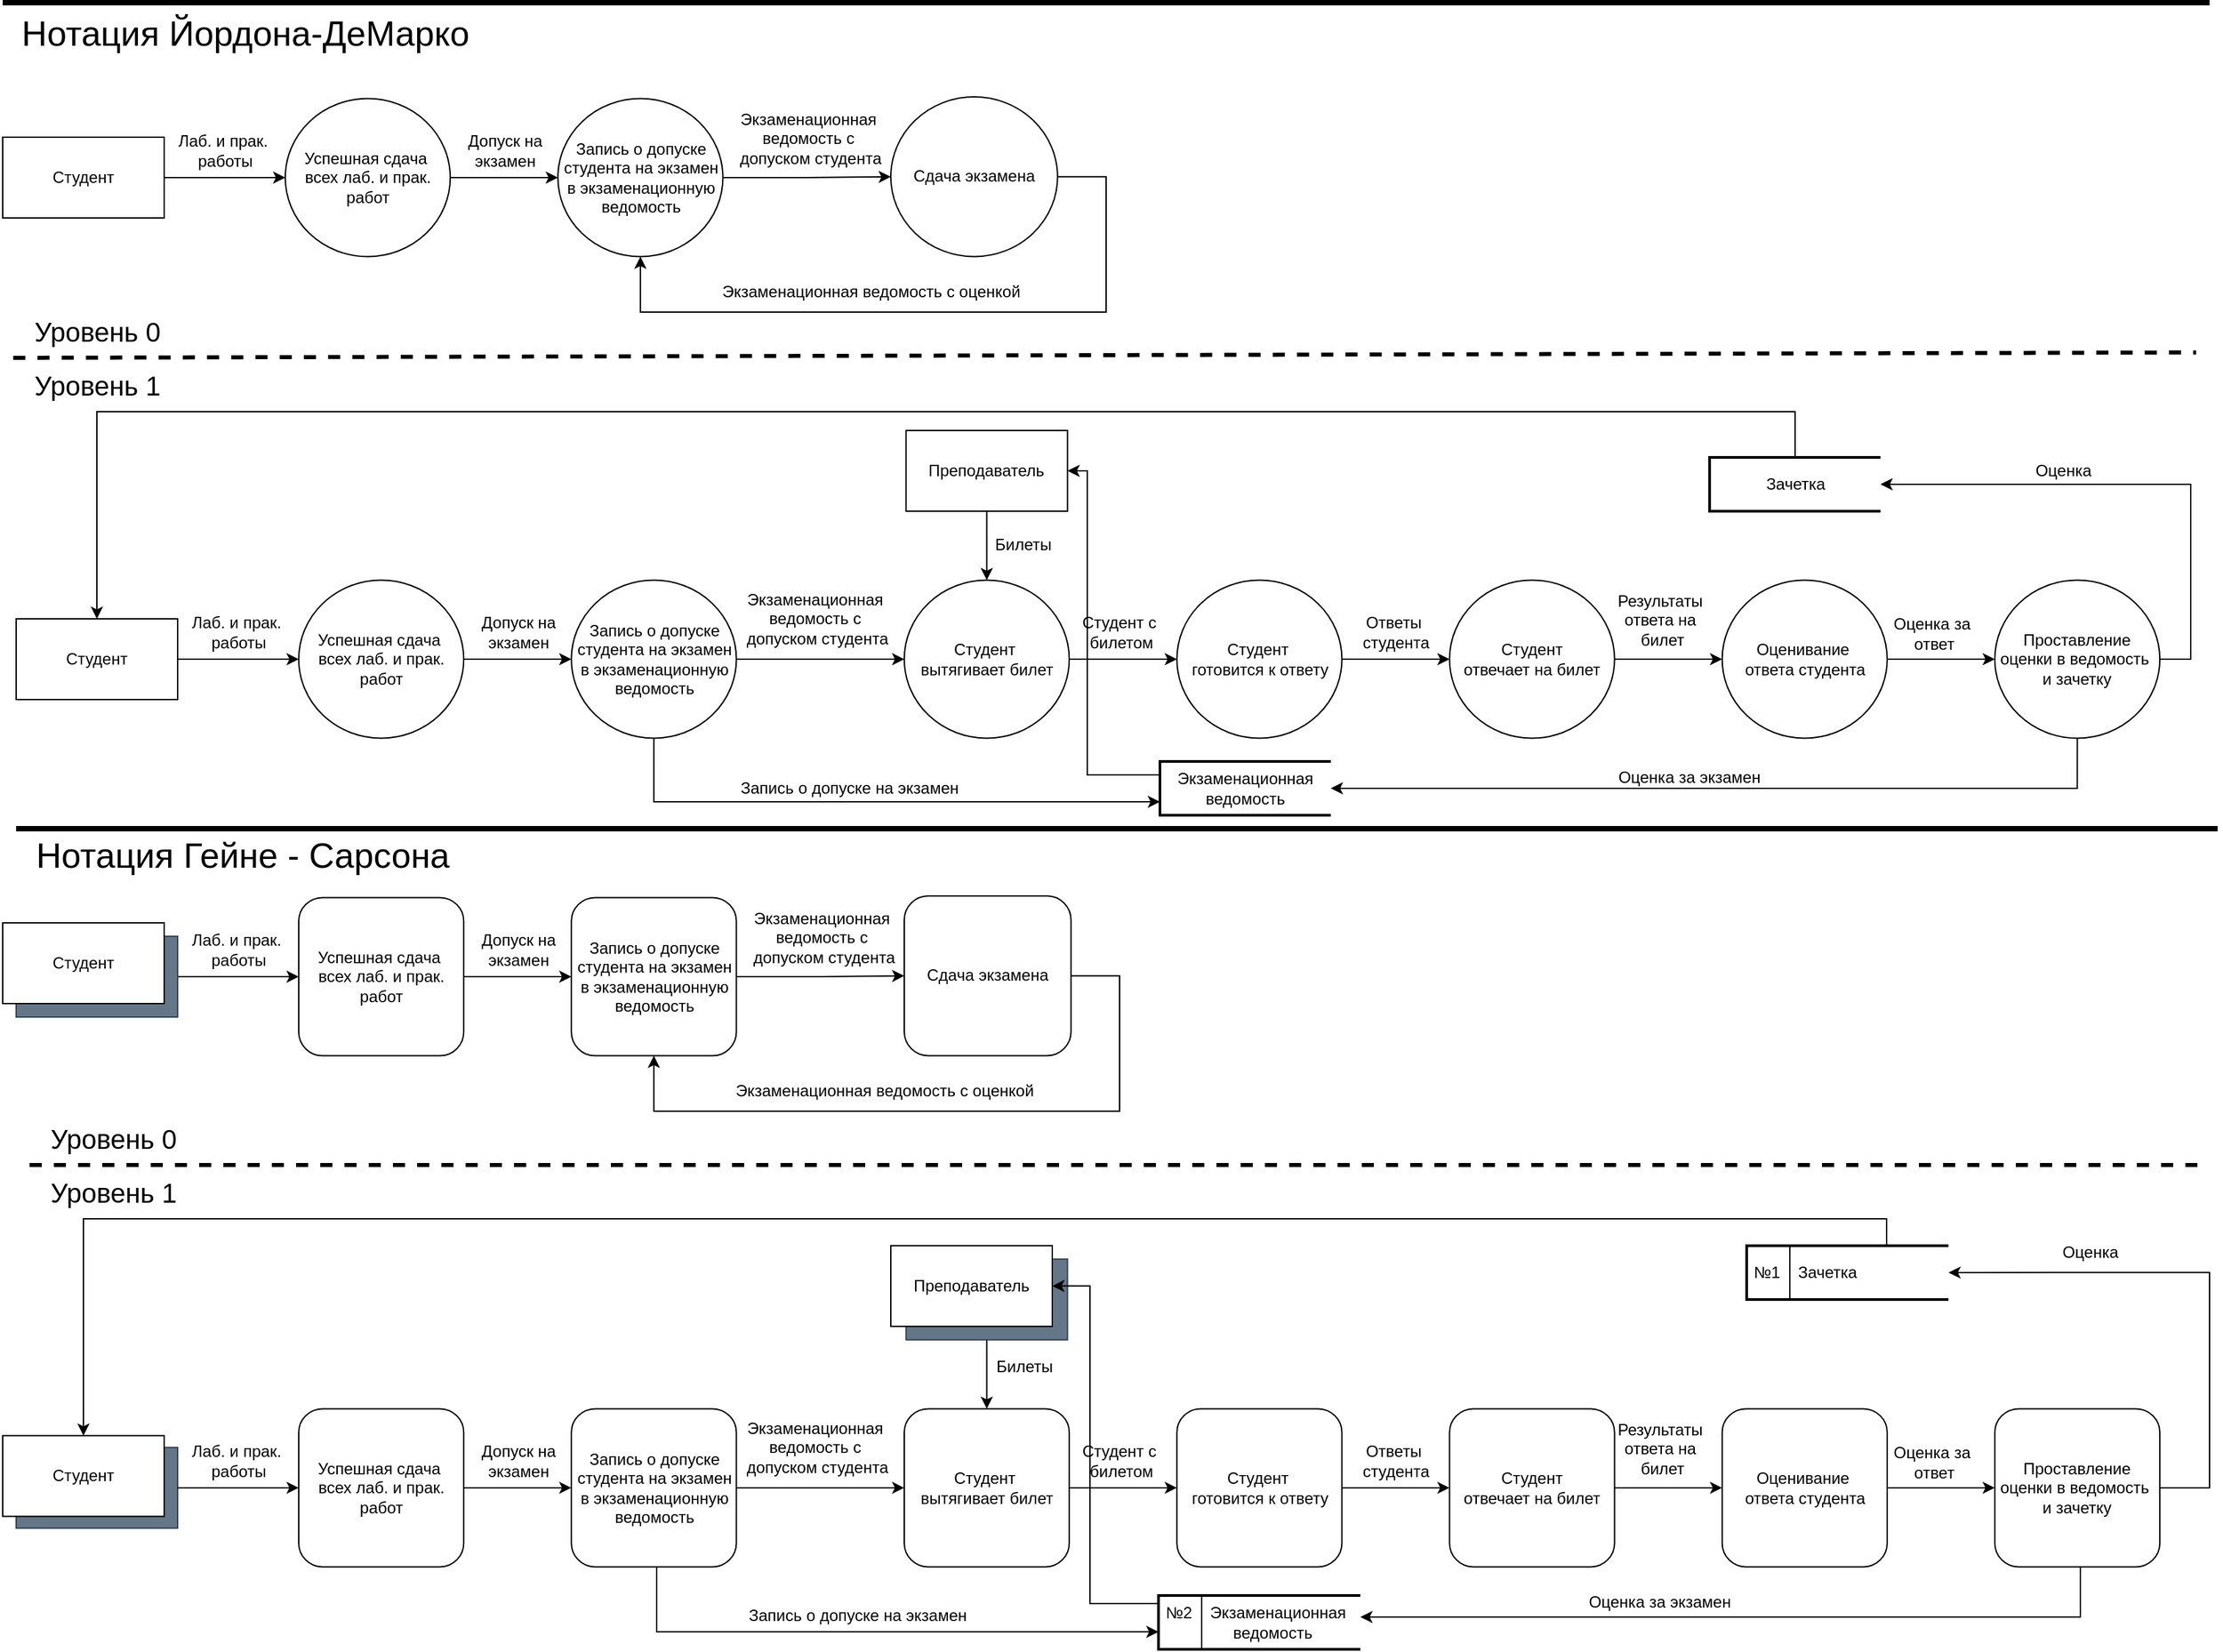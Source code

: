 <mxfile version="25.0.0">
  <diagram name="Page-1" id="oTnPkeFGtqEeM7Vt4WTT">
    <mxGraphModel dx="2808" dy="1420" grid="1" gridSize="10" guides="1" tooltips="1" connect="1" arrows="1" fold="1" page="1" pageScale="1" pageWidth="827" pageHeight="1169" math="0" shadow="0">
      <root>
        <mxCell id="0" />
        <mxCell id="1" parent="0" />
        <mxCell id="UvOJ4Zr5yNdWA1dMGMPs-3" value="" style="edgeStyle=orthogonalEdgeStyle;rounded=0;orthogonalLoop=1;jettySize=auto;html=1;entryX=0;entryY=0.5;entryDx=0;entryDy=0;" parent="1" source="UvOJ4Zr5yNdWA1dMGMPs-1" target="UvOJ4Zr5yNdWA1dMGMPs-8" edge="1">
          <mxGeometry relative="1" as="geometry">
            <mxPoint x="200.0" y="123.771" as="targetPoint" />
          </mxGeometry>
        </mxCell>
        <mxCell id="UvOJ4Zr5yNdWA1dMGMPs-1" value="Студент" style="rounded=0;whiteSpace=wrap;html=1;" parent="1" vertex="1">
          <mxGeometry x="10" y="110" width="120" height="60" as="geometry" />
        </mxCell>
        <mxCell id="UvOJ4Zr5yNdWA1dMGMPs-10" value="" style="edgeStyle=orthogonalEdgeStyle;rounded=0;orthogonalLoop=1;jettySize=auto;html=1;" parent="1" source="UvOJ4Zr5yNdWA1dMGMPs-8" target="UvOJ4Zr5yNdWA1dMGMPs-9" edge="1">
          <mxGeometry relative="1" as="geometry" />
        </mxCell>
        <mxCell id="UvOJ4Zr5yNdWA1dMGMPs-8" value="Успешная сдача&amp;nbsp;&lt;div&gt;всех лаб. и прак. работ&lt;/div&gt;" style="ellipse;whiteSpace=wrap;html=1;rounded=0;" parent="1" vertex="1">
          <mxGeometry x="220" y="81.25" width="122.61" height="117.5" as="geometry" />
        </mxCell>
        <mxCell id="UvOJ4Zr5yNdWA1dMGMPs-12" value="" style="edgeStyle=orthogonalEdgeStyle;rounded=0;orthogonalLoop=1;jettySize=auto;html=1;" parent="1" source="UvOJ4Zr5yNdWA1dMGMPs-9" target="UvOJ4Zr5yNdWA1dMGMPs-11" edge="1">
          <mxGeometry relative="1" as="geometry" />
        </mxCell>
        <mxCell id="UvOJ4Zr5yNdWA1dMGMPs-9" value="Запись о допуске студента на экзамен в экзаменационную ведомость" style="ellipse;whiteSpace=wrap;html=1;rounded=0;" parent="1" vertex="1">
          <mxGeometry x="422.61" y="81.25" width="122.61" height="117.5" as="geometry" />
        </mxCell>
        <mxCell id="UvOJ4Zr5yNdWA1dMGMPs-13" style="edgeStyle=orthogonalEdgeStyle;rounded=0;orthogonalLoop=1;jettySize=auto;html=1;entryX=0.5;entryY=1;entryDx=0;entryDy=0;exitX=1;exitY=0.5;exitDx=0;exitDy=0;" parent="1" source="UvOJ4Zr5yNdWA1dMGMPs-11" target="UvOJ4Zr5yNdWA1dMGMPs-9" edge="1">
          <mxGeometry relative="1" as="geometry">
            <mxPoint x="670" y="370" as="targetPoint" />
            <mxPoint x="830" y="130" as="sourcePoint" />
            <Array as="points">
              <mxPoint x="830" y="139" />
              <mxPoint x="830" y="240" />
              <mxPoint x="484" y="240" />
            </Array>
          </mxGeometry>
        </mxCell>
        <mxCell id="UvOJ4Zr5yNdWA1dMGMPs-11" value="Сдача экзамена" style="ellipse;whiteSpace=wrap;html=1;rounded=0;" parent="1" vertex="1">
          <mxGeometry x="670" y="80" width="123.91" height="118.75" as="geometry" />
        </mxCell>
        <mxCell id="UvOJ4Zr5yNdWA1dMGMPs-15" value="Лаб. и прак.&amp;nbsp;&lt;div&gt;работы&lt;/div&gt;" style="text;html=1;align=center;verticalAlign=middle;resizable=0;points=[];autosize=1;strokeColor=none;fillColor=none;" parent="1" vertex="1">
          <mxGeometry x="130" y="100" width="90" height="40" as="geometry" />
        </mxCell>
        <mxCell id="UvOJ4Zr5yNdWA1dMGMPs-16" value="Допуск на&lt;br&gt;экзамен" style="text;html=1;align=center;verticalAlign=middle;resizable=0;points=[];autosize=1;strokeColor=none;fillColor=none;" parent="1" vertex="1">
          <mxGeometry x="342.61" y="100" width="80" height="40" as="geometry" />
        </mxCell>
        <mxCell id="UvOJ4Zr5yNdWA1dMGMPs-17" value="Экзаменационная&amp;nbsp;&lt;div&gt;ведомость с&amp;nbsp;&lt;/div&gt;&lt;div&gt;допуском студента&lt;/div&gt;" style="text;html=1;align=center;verticalAlign=middle;resizable=0;points=[];autosize=1;strokeColor=none;fillColor=none;" parent="1" vertex="1">
          <mxGeometry x="545.22" y="81.25" width="130" height="60" as="geometry" />
        </mxCell>
        <mxCell id="UvOJ4Zr5yNdWA1dMGMPs-19" value="Экзаменационная ведомость с оценкой" style="text;html=1;align=center;verticalAlign=middle;resizable=0;points=[];autosize=1;strokeColor=none;fillColor=none;" parent="1" vertex="1">
          <mxGeometry x="530" y="210" width="250" height="30" as="geometry" />
        </mxCell>
        <mxCell id="UvOJ4Zr5yNdWA1dMGMPs-20" value="Студент" style="rounded=0;whiteSpace=wrap;html=1;" parent="1" vertex="1">
          <mxGeometry x="20" y="468" width="120" height="60" as="geometry" />
        </mxCell>
        <mxCell id="UvOJ4Zr5yNdWA1dMGMPs-21" value="" style="edgeStyle=orthogonalEdgeStyle;rounded=0;orthogonalLoop=1;jettySize=auto;html=1;entryX=0;entryY=0.5;entryDx=0;entryDy=0;" parent="1" source="UvOJ4Zr5yNdWA1dMGMPs-20" target="UvOJ4Zr5yNdWA1dMGMPs-23" edge="1">
          <mxGeometry relative="1" as="geometry">
            <mxPoint x="140" y="498" as="sourcePoint" />
            <mxPoint x="210.0" y="481.771" as="targetPoint" />
          </mxGeometry>
        </mxCell>
        <mxCell id="UvOJ4Zr5yNdWA1dMGMPs-22" value="" style="edgeStyle=orthogonalEdgeStyle;rounded=0;orthogonalLoop=1;jettySize=auto;html=1;" parent="1" source="UvOJ4Zr5yNdWA1dMGMPs-23" target="UvOJ4Zr5yNdWA1dMGMPs-25" edge="1">
          <mxGeometry relative="1" as="geometry" />
        </mxCell>
        <mxCell id="UvOJ4Zr5yNdWA1dMGMPs-23" value="Успешная сдача&amp;nbsp;&lt;div&gt;всех лаб. и прак. работ&lt;/div&gt;" style="ellipse;whiteSpace=wrap;html=1;rounded=0;" parent="1" vertex="1">
          <mxGeometry x="230" y="439.25" width="122.61" height="117.5" as="geometry" />
        </mxCell>
        <mxCell id="UvOJ4Zr5yNdWA1dMGMPs-30" value="" style="edgeStyle=orthogonalEdgeStyle;rounded=0;orthogonalLoop=1;jettySize=auto;html=1;" parent="1" source="UvOJ4Zr5yNdWA1dMGMPs-25" target="UvOJ4Zr5yNdWA1dMGMPs-29" edge="1">
          <mxGeometry relative="1" as="geometry" />
        </mxCell>
        <mxCell id="UvOJ4Zr5yNdWA1dMGMPs-25" value="Запись о допуске студента на экзамен в экзаменационную ведомость" style="ellipse;whiteSpace=wrap;html=1;rounded=0;" parent="1" vertex="1">
          <mxGeometry x="432.61" y="439.25" width="122.61" height="117.5" as="geometry" />
        </mxCell>
        <mxCell id="UvOJ4Zr5yNdWA1dMGMPs-26" value="Лаб. и прак.&amp;nbsp;&lt;div&gt;работы&lt;/div&gt;" style="text;html=1;align=center;verticalAlign=middle;resizable=0;points=[];autosize=1;strokeColor=none;fillColor=none;" parent="1" vertex="1">
          <mxGeometry x="140" y="458" width="90" height="40" as="geometry" />
        </mxCell>
        <mxCell id="UvOJ4Zr5yNdWA1dMGMPs-27" value="Допуск на&lt;br&gt;экзамен" style="text;html=1;align=center;verticalAlign=middle;resizable=0;points=[];autosize=1;strokeColor=none;fillColor=none;" parent="1" vertex="1">
          <mxGeometry x="352.61" y="458" width="80" height="40" as="geometry" />
        </mxCell>
        <mxCell id="UvOJ4Zr5yNdWA1dMGMPs-28" value="Экзаменационная&amp;nbsp;&lt;div&gt;ведомость с&amp;nbsp;&lt;/div&gt;&lt;div&gt;допуском студента&lt;/div&gt;" style="text;html=1;align=center;verticalAlign=middle;resizable=0;points=[];autosize=1;strokeColor=none;fillColor=none;" parent="1" vertex="1">
          <mxGeometry x="550" y="438" width="130" height="60" as="geometry" />
        </mxCell>
        <mxCell id="UvOJ4Zr5yNdWA1dMGMPs-38" value="" style="edgeStyle=orthogonalEdgeStyle;rounded=0;orthogonalLoop=1;jettySize=auto;html=1;" parent="1" source="UvOJ4Zr5yNdWA1dMGMPs-29" target="UvOJ4Zr5yNdWA1dMGMPs-37" edge="1">
          <mxGeometry relative="1" as="geometry" />
        </mxCell>
        <mxCell id="UvOJ4Zr5yNdWA1dMGMPs-29" value="Студент&amp;nbsp;&lt;div&gt;вытягивает билет&lt;/div&gt;" style="ellipse;whiteSpace=wrap;html=1;rounded=0;" parent="1" vertex="1">
          <mxGeometry x="680" y="439.25" width="122.61" height="117.5" as="geometry" />
        </mxCell>
        <mxCell id="UvOJ4Zr5yNdWA1dMGMPs-36" value="" style="edgeStyle=orthogonalEdgeStyle;rounded=0;orthogonalLoop=1;jettySize=auto;html=1;" parent="1" source="UvOJ4Zr5yNdWA1dMGMPs-35" target="UvOJ4Zr5yNdWA1dMGMPs-29" edge="1">
          <mxGeometry relative="1" as="geometry" />
        </mxCell>
        <mxCell id="UvOJ4Zr5yNdWA1dMGMPs-35" value="Преподаватель" style="rounded=0;whiteSpace=wrap;html=1;" parent="1" vertex="1">
          <mxGeometry x="681.31" y="328" width="120" height="60" as="geometry" />
        </mxCell>
        <mxCell id="UvOJ4Zr5yNdWA1dMGMPs-41" value="" style="edgeStyle=orthogonalEdgeStyle;rounded=0;orthogonalLoop=1;jettySize=auto;html=1;" parent="1" source="UvOJ4Zr5yNdWA1dMGMPs-37" target="UvOJ4Zr5yNdWA1dMGMPs-40" edge="1">
          <mxGeometry relative="1" as="geometry" />
        </mxCell>
        <mxCell id="UvOJ4Zr5yNdWA1dMGMPs-37" value="Студент&amp;nbsp;&lt;div&gt;готовится к ответу&lt;/div&gt;" style="ellipse;whiteSpace=wrap;html=1;rounded=0;" parent="1" vertex="1">
          <mxGeometry x="882.61" y="439.25" width="122.61" height="117.5" as="geometry" />
        </mxCell>
        <mxCell id="UvOJ4Zr5yNdWA1dMGMPs-39" value="Студент с&amp;nbsp;&lt;div&gt;билетом&lt;/div&gt;" style="text;html=1;align=center;verticalAlign=middle;resizable=0;points=[];autosize=1;strokeColor=none;fillColor=none;" parent="1" vertex="1">
          <mxGeometry x="801.31" y="458" width="80" height="40" as="geometry" />
        </mxCell>
        <mxCell id="UvOJ4Zr5yNdWA1dMGMPs-44" value="" style="edgeStyle=orthogonalEdgeStyle;rounded=0;orthogonalLoop=1;jettySize=auto;html=1;" parent="1" source="UvOJ4Zr5yNdWA1dMGMPs-40" target="UvOJ4Zr5yNdWA1dMGMPs-43" edge="1">
          <mxGeometry relative="1" as="geometry" />
        </mxCell>
        <mxCell id="UvOJ4Zr5yNdWA1dMGMPs-40" value="Студент&lt;div&gt;отвечает на билет&lt;/div&gt;" style="ellipse;whiteSpace=wrap;html=1;rounded=0;" parent="1" vertex="1">
          <mxGeometry x="1085.22" y="439.25" width="122.61" height="117.5" as="geometry" />
        </mxCell>
        <mxCell id="UvOJ4Zr5yNdWA1dMGMPs-42" value="Ответы&amp;nbsp;&lt;div&gt;студента&lt;/div&gt;" style="text;html=1;align=center;verticalAlign=middle;resizable=0;points=[];autosize=1;strokeColor=none;fillColor=none;" parent="1" vertex="1">
          <mxGeometry x="1010.22" y="458" width="70" height="40" as="geometry" />
        </mxCell>
        <mxCell id="UvOJ4Zr5yNdWA1dMGMPs-47" value="" style="edgeStyle=orthogonalEdgeStyle;rounded=0;orthogonalLoop=1;jettySize=auto;html=1;" parent="1" source="UvOJ4Zr5yNdWA1dMGMPs-43" target="UvOJ4Zr5yNdWA1dMGMPs-46" edge="1">
          <mxGeometry relative="1" as="geometry" />
        </mxCell>
        <mxCell id="UvOJ4Zr5yNdWA1dMGMPs-43" value="Оценивание&amp;nbsp;&lt;div&gt;ответа студента&lt;/div&gt;" style="ellipse;whiteSpace=wrap;html=1;rounded=0;" parent="1" vertex="1">
          <mxGeometry x="1287.83" y="439.25" width="122.61" height="117.5" as="geometry" />
        </mxCell>
        <mxCell id="UvOJ4Zr5yNdWA1dMGMPs-45" value="Результаты&amp;nbsp;&lt;div&gt;ответа на&amp;nbsp;&lt;/div&gt;&lt;div&gt;билет&lt;/div&gt;" style="text;html=1;align=center;verticalAlign=middle;resizable=0;points=[];autosize=1;strokeColor=none;fillColor=none;" parent="1" vertex="1">
          <mxGeometry x="1197.83" y="439.25" width="90" height="60" as="geometry" />
        </mxCell>
        <mxCell id="UvOJ4Zr5yNdWA1dMGMPs-56" style="edgeStyle=orthogonalEdgeStyle;rounded=0;orthogonalLoop=1;jettySize=auto;html=1;entryX=1;entryY=0.5;entryDx=0;entryDy=0;entryPerimeter=0;" parent="1" source="UvOJ4Zr5yNdWA1dMGMPs-46" target="eCIJfZwt0qV0czfXIvJW-3" edge="1">
          <mxGeometry relative="1" as="geometry">
            <mxPoint x="1530" y="818" as="targetPoint" />
            <Array as="points">
              <mxPoint x="1552" y="594" />
              <mxPoint x="1010" y="594" />
            </Array>
          </mxGeometry>
        </mxCell>
        <mxCell id="UvOJ4Zr5yNdWA1dMGMPs-46" value="Проставление оценки&amp;nbsp;&lt;span style=&quot;background-color: initial;&quot;&gt;в ведомость&amp;nbsp;&lt;/span&gt;&lt;div&gt;&lt;span style=&quot;background-color: initial;&quot;&gt;и зачетку&lt;/span&gt;&lt;/div&gt;" style="ellipse;whiteSpace=wrap;html=1;rounded=0;" parent="1" vertex="1">
          <mxGeometry x="1490.44" y="439.25" width="122.61" height="117.5" as="geometry" />
        </mxCell>
        <mxCell id="UvOJ4Zr5yNdWA1dMGMPs-48" value="Оценка за&amp;nbsp;&lt;div&gt;ответ&lt;/div&gt;" style="text;html=1;align=center;verticalAlign=middle;resizable=0;points=[];autosize=1;strokeColor=none;fillColor=none;" parent="1" vertex="1">
          <mxGeometry x="1405.44" y="459.25" width="80" height="40" as="geometry" />
        </mxCell>
        <mxCell id="eCIJfZwt0qV0czfXIvJW-14" style="edgeStyle=orthogonalEdgeStyle;rounded=0;orthogonalLoop=1;jettySize=auto;html=1;" edge="1" parent="1" source="UvOJ4Zr5yNdWA1dMGMPs-51" target="UvOJ4Zr5yNdWA1dMGMPs-20">
          <mxGeometry relative="1" as="geometry">
            <Array as="points">
              <mxPoint x="1342" y="314" />
              <mxPoint x="80" y="314" />
            </Array>
          </mxGeometry>
        </mxCell>
        <mxCell id="UvOJ4Zr5yNdWA1dMGMPs-51" value="Зачетка" style="strokeWidth=2;html=1;shape=mxgraph.flowchart.annotation_1;align=center;pointerEvents=1;" parent="1" vertex="1">
          <mxGeometry x="1278.49" y="348" width="126.95" height="40" as="geometry" />
        </mxCell>
        <mxCell id="UvOJ4Zr5yNdWA1dMGMPs-53" style="edgeStyle=orthogonalEdgeStyle;rounded=0;orthogonalLoop=1;jettySize=auto;html=1;entryX=1;entryY=0.5;entryDx=0;entryDy=0;entryPerimeter=0;" parent="1" source="UvOJ4Zr5yNdWA1dMGMPs-46" target="UvOJ4Zr5yNdWA1dMGMPs-51" edge="1">
          <mxGeometry relative="1" as="geometry">
            <Array as="points">
              <mxPoint x="1636" y="498" />
              <mxPoint x="1636" y="368" />
            </Array>
          </mxGeometry>
        </mxCell>
        <mxCell id="UvOJ4Zr5yNdWA1dMGMPs-60" value="" style="edgeStyle=orthogonalEdgeStyle;rounded=0;orthogonalLoop=1;jettySize=auto;html=1;entryX=0;entryY=0.5;entryDx=0;entryDy=0;" parent="1" source="UvOJ4Zr5yNdWA1dMGMPs-61" target="UvOJ4Zr5yNdWA1dMGMPs-63" edge="1">
          <mxGeometry relative="1" as="geometry">
            <mxPoint x="210.0" y="717.771" as="targetPoint" />
          </mxGeometry>
        </mxCell>
        <mxCell id="UvOJ4Zr5yNdWA1dMGMPs-61" value="Студент" style="rounded=0;whiteSpace=wrap;html=1;fillColor=#647687;fontColor=#ffffff;strokeColor=#314354;" parent="1" vertex="1">
          <mxGeometry x="20" y="704" width="120" height="60" as="geometry" />
        </mxCell>
        <mxCell id="UvOJ4Zr5yNdWA1dMGMPs-62" value="" style="edgeStyle=orthogonalEdgeStyle;rounded=0;orthogonalLoop=1;jettySize=auto;html=1;" parent="1" source="UvOJ4Zr5yNdWA1dMGMPs-63" target="UvOJ4Zr5yNdWA1dMGMPs-65" edge="1">
          <mxGeometry relative="1" as="geometry" />
        </mxCell>
        <mxCell id="UvOJ4Zr5yNdWA1dMGMPs-63" value="Успешная сдача&amp;nbsp;&lt;div&gt;всех лаб. и прак. работ&lt;/div&gt;" style="whiteSpace=wrap;html=1;rounded=1;" parent="1" vertex="1">
          <mxGeometry x="230" y="675.25" width="122.61" height="117.5" as="geometry" />
        </mxCell>
        <mxCell id="UvOJ4Zr5yNdWA1dMGMPs-64" value="" style="edgeStyle=orthogonalEdgeStyle;rounded=0;orthogonalLoop=1;jettySize=auto;html=1;" parent="1" source="UvOJ4Zr5yNdWA1dMGMPs-65" target="UvOJ4Zr5yNdWA1dMGMPs-67" edge="1">
          <mxGeometry relative="1" as="geometry" />
        </mxCell>
        <mxCell id="UvOJ4Zr5yNdWA1dMGMPs-65" value="Запись о допуске студента на экзамен в экзаменационную ведомость" style="whiteSpace=wrap;html=1;rounded=1;" parent="1" vertex="1">
          <mxGeometry x="432.61" y="675.25" width="122.61" height="117.5" as="geometry" />
        </mxCell>
        <mxCell id="UvOJ4Zr5yNdWA1dMGMPs-66" style="edgeStyle=orthogonalEdgeStyle;rounded=0;orthogonalLoop=1;jettySize=auto;html=1;entryX=0.5;entryY=1;entryDx=0;entryDy=0;exitX=1;exitY=0.5;exitDx=0;exitDy=0;" parent="1" source="UvOJ4Zr5yNdWA1dMGMPs-67" target="UvOJ4Zr5yNdWA1dMGMPs-65" edge="1">
          <mxGeometry relative="1" as="geometry">
            <mxPoint x="680" y="964" as="targetPoint" />
            <mxPoint x="840" y="724" as="sourcePoint" />
            <Array as="points">
              <mxPoint x="840" y="733" />
              <mxPoint x="840" y="834" />
              <mxPoint x="494" y="834" />
            </Array>
          </mxGeometry>
        </mxCell>
        <mxCell id="UvOJ4Zr5yNdWA1dMGMPs-67" value="Сдача экзамена" style="whiteSpace=wrap;html=1;rounded=1;" parent="1" vertex="1">
          <mxGeometry x="680" y="674" width="123.91" height="118.75" as="geometry" />
        </mxCell>
        <mxCell id="UvOJ4Zr5yNdWA1dMGMPs-68" value="Лаб. и прак.&amp;nbsp;&lt;div&gt;работы&lt;/div&gt;" style="text;html=1;align=center;verticalAlign=middle;resizable=0;points=[];autosize=1;strokeColor=none;fillColor=none;" parent="1" vertex="1">
          <mxGeometry x="140" y="694" width="90" height="40" as="geometry" />
        </mxCell>
        <mxCell id="UvOJ4Zr5yNdWA1dMGMPs-69" value="Допуск на&lt;br&gt;экзамен" style="text;html=1;align=center;verticalAlign=middle;resizable=0;points=[];autosize=1;strokeColor=none;fillColor=none;" parent="1" vertex="1">
          <mxGeometry x="352.61" y="694" width="80" height="40" as="geometry" />
        </mxCell>
        <mxCell id="UvOJ4Zr5yNdWA1dMGMPs-70" value="Экзаменационная&amp;nbsp;&lt;div&gt;ведомость с&amp;nbsp;&lt;/div&gt;&lt;div&gt;допуском студента&lt;/div&gt;" style="text;html=1;align=center;verticalAlign=middle;resizable=0;points=[];autosize=1;strokeColor=none;fillColor=none;" parent="1" vertex="1">
          <mxGeometry x="555.22" y="675.25" width="130" height="60" as="geometry" />
        </mxCell>
        <mxCell id="UvOJ4Zr5yNdWA1dMGMPs-71" value="Экзаменационная ведомость с оценкой" style="text;html=1;align=center;verticalAlign=middle;resizable=0;points=[];autosize=1;strokeColor=none;fillColor=none;" parent="1" vertex="1">
          <mxGeometry x="540" y="804" width="250" height="30" as="geometry" />
        </mxCell>
        <mxCell id="UvOJ4Zr5yNdWA1dMGMPs-72" value="Студент" style="rounded=0;whiteSpace=wrap;html=1;fillColor=#647687;fontColor=#ffffff;strokeColor=#314354;" parent="1" vertex="1">
          <mxGeometry x="20" y="1083.94" width="120" height="60" as="geometry" />
        </mxCell>
        <mxCell id="UvOJ4Zr5yNdWA1dMGMPs-73" value="" style="edgeStyle=orthogonalEdgeStyle;rounded=0;orthogonalLoop=1;jettySize=auto;html=1;entryX=0;entryY=0.5;entryDx=0;entryDy=0;" parent="1" source="UvOJ4Zr5yNdWA1dMGMPs-72" target="UvOJ4Zr5yNdWA1dMGMPs-75" edge="1">
          <mxGeometry relative="1" as="geometry">
            <mxPoint x="140" y="1113.94" as="sourcePoint" />
            <mxPoint x="210.0" y="1097.711" as="targetPoint" />
          </mxGeometry>
        </mxCell>
        <mxCell id="UvOJ4Zr5yNdWA1dMGMPs-74" value="" style="edgeStyle=orthogonalEdgeStyle;rounded=0;orthogonalLoop=1;jettySize=auto;html=1;" parent="1" source="UvOJ4Zr5yNdWA1dMGMPs-75" target="UvOJ4Zr5yNdWA1dMGMPs-77" edge="1">
          <mxGeometry relative="1" as="geometry" />
        </mxCell>
        <mxCell id="UvOJ4Zr5yNdWA1dMGMPs-75" value="Успешная сдача&amp;nbsp;&lt;div&gt;всех лаб. и прак. работ&lt;/div&gt;" style="whiteSpace=wrap;html=1;rounded=1;" parent="1" vertex="1">
          <mxGeometry x="230" y="1055.19" width="122.61" height="117.5" as="geometry" />
        </mxCell>
        <mxCell id="UvOJ4Zr5yNdWA1dMGMPs-76" value="" style="edgeStyle=orthogonalEdgeStyle;rounded=0;orthogonalLoop=1;jettySize=auto;html=1;" parent="1" source="UvOJ4Zr5yNdWA1dMGMPs-77" target="UvOJ4Zr5yNdWA1dMGMPs-82" edge="1">
          <mxGeometry relative="1" as="geometry" />
        </mxCell>
        <mxCell id="UvOJ4Zr5yNdWA1dMGMPs-77" value="Запись о допуске студента на экзамен в экзаменационную ведомость" style="whiteSpace=wrap;html=1;rounded=1;" parent="1" vertex="1">
          <mxGeometry x="432.61" y="1055.19" width="122.61" height="117.5" as="geometry" />
        </mxCell>
        <mxCell id="UvOJ4Zr5yNdWA1dMGMPs-78" value="Лаб. и прак.&amp;nbsp;&lt;div&gt;работы&lt;/div&gt;" style="text;html=1;align=center;verticalAlign=middle;resizable=0;points=[];autosize=1;strokeColor=none;fillColor=none;" parent="1" vertex="1">
          <mxGeometry x="140" y="1073.94" width="90" height="40" as="geometry" />
        </mxCell>
        <mxCell id="UvOJ4Zr5yNdWA1dMGMPs-79" value="Допуск на&lt;br&gt;экзамен" style="text;html=1;align=center;verticalAlign=middle;resizable=0;points=[];autosize=1;strokeColor=none;fillColor=none;" parent="1" vertex="1">
          <mxGeometry x="352.61" y="1073.94" width="80" height="40" as="geometry" />
        </mxCell>
        <mxCell id="UvOJ4Zr5yNdWA1dMGMPs-80" value="Экзаменационная&amp;nbsp;&lt;div&gt;ведомость с&amp;nbsp;&lt;/div&gt;&lt;div&gt;допуском студента&lt;/div&gt;" style="text;html=1;align=center;verticalAlign=middle;resizable=0;points=[];autosize=1;strokeColor=none;fillColor=none;" parent="1" vertex="1">
          <mxGeometry x="550" y="1053.94" width="130" height="60" as="geometry" />
        </mxCell>
        <mxCell id="UvOJ4Zr5yNdWA1dMGMPs-81" value="" style="edgeStyle=orthogonalEdgeStyle;rounded=0;orthogonalLoop=1;jettySize=auto;html=1;" parent="1" source="UvOJ4Zr5yNdWA1dMGMPs-82" target="UvOJ4Zr5yNdWA1dMGMPs-86" edge="1">
          <mxGeometry relative="1" as="geometry" />
        </mxCell>
        <mxCell id="UvOJ4Zr5yNdWA1dMGMPs-82" value="Студент&amp;nbsp;&lt;div&gt;вытягивает билет&lt;/div&gt;" style="whiteSpace=wrap;html=1;rounded=1;" parent="1" vertex="1">
          <mxGeometry x="680" y="1055.19" width="122.61" height="117.5" as="geometry" />
        </mxCell>
        <mxCell id="UvOJ4Zr5yNdWA1dMGMPs-83" value="" style="edgeStyle=orthogonalEdgeStyle;rounded=0;orthogonalLoop=1;jettySize=auto;html=1;" parent="1" source="UvOJ4Zr5yNdWA1dMGMPs-84" target="UvOJ4Zr5yNdWA1dMGMPs-82" edge="1">
          <mxGeometry relative="1" as="geometry" />
        </mxCell>
        <mxCell id="UvOJ4Zr5yNdWA1dMGMPs-84" value="Преподаватель" style="rounded=0;whiteSpace=wrap;html=1;fillColor=#647687;fontColor=#ffffff;strokeColor=#314354;" parent="1" vertex="1">
          <mxGeometry x="681.31" y="943.94" width="120" height="60" as="geometry" />
        </mxCell>
        <mxCell id="UvOJ4Zr5yNdWA1dMGMPs-85" value="" style="edgeStyle=orthogonalEdgeStyle;rounded=0;orthogonalLoop=1;jettySize=auto;html=1;" parent="1" source="UvOJ4Zr5yNdWA1dMGMPs-86" target="UvOJ4Zr5yNdWA1dMGMPs-89" edge="1">
          <mxGeometry relative="1" as="geometry" />
        </mxCell>
        <mxCell id="UvOJ4Zr5yNdWA1dMGMPs-86" value="Студент&amp;nbsp;&lt;div&gt;готовится к ответу&lt;/div&gt;" style="whiteSpace=wrap;html=1;rounded=1;" parent="1" vertex="1">
          <mxGeometry x="882.61" y="1055.19" width="122.61" height="117.5" as="geometry" />
        </mxCell>
        <mxCell id="UvOJ4Zr5yNdWA1dMGMPs-87" value="Студент с&amp;nbsp;&lt;div&gt;билетом&lt;/div&gt;" style="text;html=1;align=center;verticalAlign=middle;resizable=0;points=[];autosize=1;strokeColor=none;fillColor=none;" parent="1" vertex="1">
          <mxGeometry x="801.31" y="1073.94" width="80" height="40" as="geometry" />
        </mxCell>
        <mxCell id="UvOJ4Zr5yNdWA1dMGMPs-88" value="" style="edgeStyle=orthogonalEdgeStyle;rounded=0;orthogonalLoop=1;jettySize=auto;html=1;" parent="1" source="UvOJ4Zr5yNdWA1dMGMPs-89" target="UvOJ4Zr5yNdWA1dMGMPs-92" edge="1">
          <mxGeometry relative="1" as="geometry" />
        </mxCell>
        <mxCell id="UvOJ4Zr5yNdWA1dMGMPs-89" value="Студент&lt;div&gt;отвечает на билет&lt;/div&gt;" style="whiteSpace=wrap;html=1;rounded=1;" parent="1" vertex="1">
          <mxGeometry x="1085.22" y="1055.19" width="122.61" height="117.5" as="geometry" />
        </mxCell>
        <mxCell id="UvOJ4Zr5yNdWA1dMGMPs-90" value="Ответы&amp;nbsp;&lt;div&gt;студента&lt;/div&gt;" style="text;html=1;align=center;verticalAlign=middle;resizable=0;points=[];autosize=1;strokeColor=none;fillColor=none;" parent="1" vertex="1">
          <mxGeometry x="1010.22" y="1073.94" width="70" height="40" as="geometry" />
        </mxCell>
        <mxCell id="UvOJ4Zr5yNdWA1dMGMPs-91" value="" style="edgeStyle=orthogonalEdgeStyle;rounded=0;orthogonalLoop=1;jettySize=auto;html=1;" parent="1" source="UvOJ4Zr5yNdWA1dMGMPs-92" target="UvOJ4Zr5yNdWA1dMGMPs-95" edge="1">
          <mxGeometry relative="1" as="geometry" />
        </mxCell>
        <mxCell id="UvOJ4Zr5yNdWA1dMGMPs-92" value="Оценивание&amp;nbsp;&lt;div&gt;ответа студента&lt;/div&gt;" style="whiteSpace=wrap;html=1;rounded=1;" parent="1" vertex="1">
          <mxGeometry x="1287.83" y="1055.19" width="122.61" height="117.5" as="geometry" />
        </mxCell>
        <mxCell id="UvOJ4Zr5yNdWA1dMGMPs-93" value="Результаты&amp;nbsp;&lt;div&gt;ответа на&amp;nbsp;&lt;/div&gt;&lt;div&gt;билет&lt;/div&gt;" style="text;html=1;align=center;verticalAlign=middle;resizable=0;points=[];autosize=1;strokeColor=none;fillColor=none;" parent="1" vertex="1">
          <mxGeometry x="1197.83" y="1055.19" width="90" height="60" as="geometry" />
        </mxCell>
        <mxCell id="UvOJ4Zr5yNdWA1dMGMPs-95" value="Проставление оценки&amp;nbsp;&lt;span style=&quot;background-color: initial;&quot;&gt;в ведомость&amp;nbsp;&lt;/span&gt;&lt;div&gt;&lt;span style=&quot;background-color: initial;&quot;&gt;и зачетку&lt;/span&gt;&lt;/div&gt;" style="whiteSpace=wrap;html=1;rounded=1;strokeColor=default;align=center;verticalAlign=middle;fontFamily=Helvetica;fontSize=12;fontColor=default;fillColor=default;" parent="1" vertex="1">
          <mxGeometry x="1490.44" y="1055.19" width="122.61" height="117.5" as="geometry" />
        </mxCell>
        <mxCell id="UvOJ4Zr5yNdWA1dMGMPs-96" value="Оценка за&amp;nbsp;&lt;div&gt;ответ&lt;/div&gt;" style="text;html=1;align=center;verticalAlign=middle;resizable=0;points=[];autosize=1;strokeColor=none;fillColor=none;" parent="1" vertex="1">
          <mxGeometry x="1405.44" y="1075.19" width="80" height="40" as="geometry" />
        </mxCell>
        <mxCell id="eCIJfZwt0qV0czfXIvJW-15" style="edgeStyle=orthogonalEdgeStyle;rounded=0;orthogonalLoop=1;jettySize=auto;html=1;entryX=0.5;entryY=0;entryDx=0;entryDy=0;" edge="1" parent="1" source="UvOJ4Zr5yNdWA1dMGMPs-98" target="4rWOtdqGs1PmHs2R6nbL-3">
          <mxGeometry relative="1" as="geometry">
            <Array as="points">
              <mxPoint x="1410" y="914" />
              <mxPoint x="70" y="914" />
            </Array>
          </mxGeometry>
        </mxCell>
        <mxCell id="UvOJ4Zr5yNdWA1dMGMPs-98" value="&amp;nbsp;№1&amp;nbsp; &amp;nbsp; Зачетка" style="strokeWidth=2;html=1;shape=mxgraph.flowchart.annotation_1;align=left;pointerEvents=1;" parent="1" vertex="1">
          <mxGeometry x="1306" y="933.94" width="150" height="40" as="geometry" />
        </mxCell>
        <mxCell id="UvOJ4Zr5yNdWA1dMGMPs-99" style="edgeStyle=orthogonalEdgeStyle;rounded=0;orthogonalLoop=1;jettySize=auto;html=1;entryX=1;entryY=0.5;entryDx=0;entryDy=0;entryPerimeter=0;" parent="1" source="UvOJ4Zr5yNdWA1dMGMPs-95" target="UvOJ4Zr5yNdWA1dMGMPs-98" edge="1">
          <mxGeometry relative="1" as="geometry">
            <Array as="points">
              <mxPoint x="1650" y="1114" />
              <mxPoint x="1650" y="954" />
            </Array>
          </mxGeometry>
        </mxCell>
        <mxCell id="4rWOtdqGs1PmHs2R6nbL-2" value="" style="endArrow=none;html=1;rounded=0;entryX=0.214;entryY=0.019;entryDx=0;entryDy=0;entryPerimeter=0;exitX=0.214;exitY=0.985;exitDx=0;exitDy=0;exitPerimeter=0;elbow=vertical;" parent="1" source="UvOJ4Zr5yNdWA1dMGMPs-98" target="UvOJ4Zr5yNdWA1dMGMPs-98" edge="1">
          <mxGeometry width="50" height="50" relative="1" as="geometry">
            <mxPoint x="1410" y="1018.94" as="sourcePoint" />
            <mxPoint x="1460" y="968.94" as="targetPoint" />
          </mxGeometry>
        </mxCell>
        <mxCell id="4rWOtdqGs1PmHs2R6nbL-3" value="Студент" style="rounded=0;whiteSpace=wrap;html=1;" parent="1" vertex="1">
          <mxGeometry x="10" y="1075.19" width="120" height="60" as="geometry" />
        </mxCell>
        <mxCell id="4rWOtdqGs1PmHs2R6nbL-4" value="Преподаватель" style="rounded=0;whiteSpace=wrap;html=1;" parent="1" vertex="1">
          <mxGeometry x="670" y="933.94" width="120" height="60" as="geometry" />
        </mxCell>
        <mxCell id="4rWOtdqGs1PmHs2R6nbL-5" value="Студент" style="rounded=0;whiteSpace=wrap;html=1;" parent="1" vertex="1">
          <mxGeometry x="10" y="694" width="120" height="60" as="geometry" />
        </mxCell>
        <mxCell id="4rWOtdqGs1PmHs2R6nbL-6" value="Билеты" style="text;html=1;align=center;verticalAlign=middle;resizable=0;points=[];autosize=1;strokeColor=none;fillColor=none;" parent="1" vertex="1">
          <mxGeometry x="733.91" y="1008.94" width="70" height="30" as="geometry" />
        </mxCell>
        <mxCell id="4rWOtdqGs1PmHs2R6nbL-7" value="Билеты" style="text;html=1;align=center;verticalAlign=middle;resizable=0;points=[];autosize=1;strokeColor=none;fillColor=none;" parent="1" vertex="1">
          <mxGeometry x="732.61" y="398" width="70" height="30" as="geometry" />
        </mxCell>
        <mxCell id="4rWOtdqGs1PmHs2R6nbL-8" value="" style="endArrow=none;html=1;rounded=0;strokeWidth=4;" parent="1" edge="1">
          <mxGeometry width="50" height="50" relative="1" as="geometry">
            <mxPoint x="20" y="624" as="sourcePoint" />
            <mxPoint x="1656" y="624" as="targetPoint" />
          </mxGeometry>
        </mxCell>
        <mxCell id="4rWOtdqGs1PmHs2R6nbL-10" value="" style="endArrow=none;html=1;rounded=0;strokeWidth=4;" parent="1" edge="1">
          <mxGeometry width="50" height="50" relative="1" as="geometry">
            <mxPoint x="10" y="10" as="sourcePoint" />
            <mxPoint x="1650" y="10" as="targetPoint" />
          </mxGeometry>
        </mxCell>
        <mxCell id="4rWOtdqGs1PmHs2R6nbL-11" value="&lt;font style=&quot;font-size: 26px;&quot;&gt;Нотация Йордона-ДеМарко&lt;/font&gt;" style="text;html=1;align=center;verticalAlign=middle;resizable=0;points=[];autosize=1;strokeColor=none;fillColor=none;" parent="1" vertex="1">
          <mxGeometry x="10" y="13" width="360" height="40" as="geometry" />
        </mxCell>
        <mxCell id="4rWOtdqGs1PmHs2R6nbL-12" value="&lt;font style=&quot;font-size: 26px;&quot;&gt;Нотация Гейне - Сарсона&lt;/font&gt;" style="text;html=1;align=center;verticalAlign=middle;resizable=0;points=[];autosize=1;strokeColor=none;fillColor=none;" parent="1" vertex="1">
          <mxGeometry x="22.61" y="624" width="330" height="40" as="geometry" />
        </mxCell>
        <mxCell id="4rWOtdqGs1PmHs2R6nbL-13" value="" style="endArrow=none;dashed=1;html=1;rounded=0;strokeWidth=3;" parent="1" edge="1">
          <mxGeometry width="50" height="50" relative="1" as="geometry">
            <mxPoint x="17.83" y="274" as="sourcePoint" />
            <mxPoint x="1640" y="270" as="targetPoint" />
          </mxGeometry>
        </mxCell>
        <mxCell id="4rWOtdqGs1PmHs2R6nbL-16" value="&lt;font style=&quot;font-size: 20px;&quot;&gt;Уровень 0&lt;/font&gt;" style="text;html=1;align=center;verticalAlign=middle;resizable=0;points=[];autosize=1;strokeColor=none;fillColor=none;" parent="1" vertex="1">
          <mxGeometry x="20" y="234" width="120" height="40" as="geometry" />
        </mxCell>
        <mxCell id="4rWOtdqGs1PmHs2R6nbL-17" value="&lt;font style=&quot;font-size: 20px;&quot;&gt;Уровень 1&lt;/font&gt;" style="text;html=1;align=center;verticalAlign=middle;resizable=0;points=[];autosize=1;strokeColor=none;fillColor=none;" parent="1" vertex="1">
          <mxGeometry x="20" y="274" width="120" height="40" as="geometry" />
        </mxCell>
        <mxCell id="4rWOtdqGs1PmHs2R6nbL-18" value="" style="endArrow=none;dashed=1;html=1;rounded=0;strokeWidth=3;" parent="1" edge="1">
          <mxGeometry width="50" height="50" relative="1" as="geometry">
            <mxPoint x="30" y="874" as="sourcePoint" />
            <mxPoint x="1646" y="874" as="targetPoint" />
          </mxGeometry>
        </mxCell>
        <mxCell id="4rWOtdqGs1PmHs2R6nbL-19" value="&lt;font style=&quot;font-size: 20px;&quot;&gt;Уровень 0&lt;/font&gt;" style="text;html=1;align=center;verticalAlign=middle;resizable=0;points=[];autosize=1;strokeColor=none;fillColor=none;" parent="1" vertex="1">
          <mxGeometry x="32.17" y="834" width="120" height="40" as="geometry" />
        </mxCell>
        <mxCell id="4rWOtdqGs1PmHs2R6nbL-20" value="&lt;font style=&quot;font-size: 20px;&quot;&gt;Уровень 1&lt;/font&gt;" style="text;html=1;align=center;verticalAlign=middle;resizable=0;points=[];autosize=1;strokeColor=none;fillColor=none;" parent="1" vertex="1">
          <mxGeometry x="32.17" y="874" width="120" height="40" as="geometry" />
        </mxCell>
        <mxCell id="eCIJfZwt0qV0czfXIvJW-1" value="Оценка" style="text;html=1;align=center;verticalAlign=middle;resizable=0;points=[];autosize=1;strokeColor=none;fillColor=none;" vertex="1" parent="1">
          <mxGeometry x="1506" y="343" width="70" height="30" as="geometry" />
        </mxCell>
        <mxCell id="eCIJfZwt0qV0czfXIvJW-3" value="Экзаменационная&lt;div&gt;ведомость&lt;/div&gt;" style="strokeWidth=2;html=1;shape=mxgraph.flowchart.annotation_1;align=center;pointerEvents=1;" vertex="1" parent="1">
          <mxGeometry x="870.0" y="574" width="126.95" height="40" as="geometry" />
        </mxCell>
        <mxCell id="eCIJfZwt0qV0czfXIvJW-4" style="edgeStyle=orthogonalEdgeStyle;rounded=0;orthogonalLoop=1;jettySize=auto;html=1;" edge="1" parent="1" source="UvOJ4Zr5yNdWA1dMGMPs-25">
          <mxGeometry relative="1" as="geometry">
            <mxPoint x="870" y="604" as="targetPoint" />
            <Array as="points">
              <mxPoint x="494" y="604" />
            </Array>
          </mxGeometry>
        </mxCell>
        <mxCell id="eCIJfZwt0qV0czfXIvJW-5" value="Запись о допуске&amp;nbsp;&lt;span style=&quot;background-color: initial;&quot;&gt;на экзамен&lt;/span&gt;" style="text;html=1;align=center;verticalAlign=middle;resizable=0;points=[];autosize=1;strokeColor=none;fillColor=none;" vertex="1" parent="1">
          <mxGeometry x="543.91" y="579" width="190" height="30" as="geometry" />
        </mxCell>
        <mxCell id="eCIJfZwt0qV0czfXIvJW-6" style="edgeStyle=orthogonalEdgeStyle;rounded=0;orthogonalLoop=1;jettySize=auto;html=1;entryX=1;entryY=0.5;entryDx=0;entryDy=0;" edge="1" parent="1" target="UvOJ4Zr5yNdWA1dMGMPs-35">
          <mxGeometry relative="1" as="geometry">
            <mxPoint x="870" y="584" as="sourcePoint" />
            <mxPoint x="806" y="364" as="targetPoint" />
            <Array as="points">
              <mxPoint x="816" y="584" />
              <mxPoint x="816" y="358" />
            </Array>
          </mxGeometry>
        </mxCell>
        <mxCell id="eCIJfZwt0qV0czfXIvJW-11" value="Оценка за&amp;nbsp;&lt;span style=&quot;background-color: initial;&quot;&gt;экзамен&lt;/span&gt;" style="text;html=1;align=center;verticalAlign=middle;resizable=0;points=[];autosize=1;strokeColor=none;fillColor=none;" vertex="1" parent="1">
          <mxGeometry x="1197.83" y="571" width="130" height="30" as="geometry" />
        </mxCell>
        <mxCell id="eCIJfZwt0qV0czfXIvJW-12" value="Оценка" style="text;html=1;align=center;verticalAlign=middle;resizable=0;points=[];autosize=1;strokeColor=none;fillColor=none;" vertex="1" parent="1">
          <mxGeometry x="1526" y="924" width="70" height="30" as="geometry" />
        </mxCell>
        <mxCell id="eCIJfZwt0qV0czfXIvJW-16" style="edgeStyle=orthogonalEdgeStyle;rounded=0;orthogonalLoop=1;jettySize=auto;html=1;" edge="1" parent="1" target="eCIJfZwt0qV0czfXIvJW-26" source="UvOJ4Zr5yNdWA1dMGMPs-95">
          <mxGeometry relative="1" as="geometry">
            <mxPoint x="1006" y="1214" as="targetPoint" />
            <Array as="points">
              <mxPoint x="1554" y="1210" />
            </Array>
            <mxPoint x="1554" y="1172.94" as="sourcePoint" />
          </mxGeometry>
        </mxCell>
        <mxCell id="eCIJfZwt0qV0czfXIvJW-18" style="edgeStyle=orthogonalEdgeStyle;rounded=0;orthogonalLoop=1;jettySize=auto;html=1;" edge="1" parent="1" source="UvOJ4Zr5yNdWA1dMGMPs-77" target="eCIJfZwt0qV0czfXIvJW-26">
          <mxGeometry relative="1" as="geometry">
            <mxPoint x="496" y="1172.94" as="sourcePoint" />
            <mxPoint x="856" y="1220" as="targetPoint" />
            <Array as="points">
              <mxPoint x="496" y="1221" />
            </Array>
          </mxGeometry>
        </mxCell>
        <mxCell id="eCIJfZwt0qV0czfXIvJW-19" style="edgeStyle=orthogonalEdgeStyle;rounded=0;orthogonalLoop=1;jettySize=auto;html=1;entryX=1;entryY=0.5;entryDx=0;entryDy=0;" edge="1" parent="1" source="eCIJfZwt0qV0czfXIvJW-26" target="4rWOtdqGs1PmHs2R6nbL-4">
          <mxGeometry relative="1" as="geometry">
            <mxPoint x="872" y="1199.94" as="sourcePoint" />
            <mxPoint x="803" y="973.94" as="targetPoint" />
            <Array as="points">
              <mxPoint x="818" y="1200" />
              <mxPoint x="818" y="964" />
            </Array>
          </mxGeometry>
        </mxCell>
        <mxCell id="eCIJfZwt0qV0czfXIvJW-26" value="&amp;nbsp;№2&amp;nbsp; &amp;nbsp; Экзаменационная&lt;div&gt;&lt;span style=&quot;white-space: pre;&quot;&gt;&#x9;&lt;/span&gt;&lt;span style=&quot;white-space: pre;&quot;&gt;&#x9;&lt;/span&gt;ведомость&lt;br&gt;&lt;/div&gt;" style="strokeWidth=2;html=1;shape=mxgraph.flowchart.annotation_1;align=left;pointerEvents=1;" vertex="1" parent="1">
          <mxGeometry x="868.92" y="1194" width="150" height="40" as="geometry" />
        </mxCell>
        <mxCell id="eCIJfZwt0qV0czfXIvJW-27" value="" style="endArrow=none;html=1;rounded=0;entryX=0.214;entryY=0.019;entryDx=0;entryDy=0;entryPerimeter=0;exitX=0.214;exitY=0.985;exitDx=0;exitDy=0;exitPerimeter=0;elbow=vertical;" edge="1" parent="1" source="eCIJfZwt0qV0czfXIvJW-26" target="eCIJfZwt0qV0czfXIvJW-26">
          <mxGeometry width="50" height="50" relative="1" as="geometry">
            <mxPoint x="985.31" y="1279" as="sourcePoint" />
            <mxPoint x="1035.31" y="1229" as="targetPoint" />
          </mxGeometry>
        </mxCell>
        <mxCell id="eCIJfZwt0qV0czfXIvJW-28" value="Запись о допуске&amp;nbsp;&lt;span style=&quot;background-color: initial;&quot;&gt;на экзамен&lt;/span&gt;" style="text;html=1;align=center;verticalAlign=middle;resizable=0;points=[];autosize=1;strokeColor=none;fillColor=none;" vertex="1" parent="1">
          <mxGeometry x="550" y="1194" width="190" height="30" as="geometry" />
        </mxCell>
        <mxCell id="eCIJfZwt0qV0czfXIvJW-29" value="Оценка за&amp;nbsp;&lt;span style=&quot;background-color: initial;&quot;&gt;экзамен&lt;/span&gt;" style="text;html=1;align=center;verticalAlign=middle;resizable=0;points=[];autosize=1;strokeColor=none;fillColor=none;" vertex="1" parent="1">
          <mxGeometry x="1176" y="1184" width="130" height="30" as="geometry" />
        </mxCell>
      </root>
    </mxGraphModel>
  </diagram>
</mxfile>

